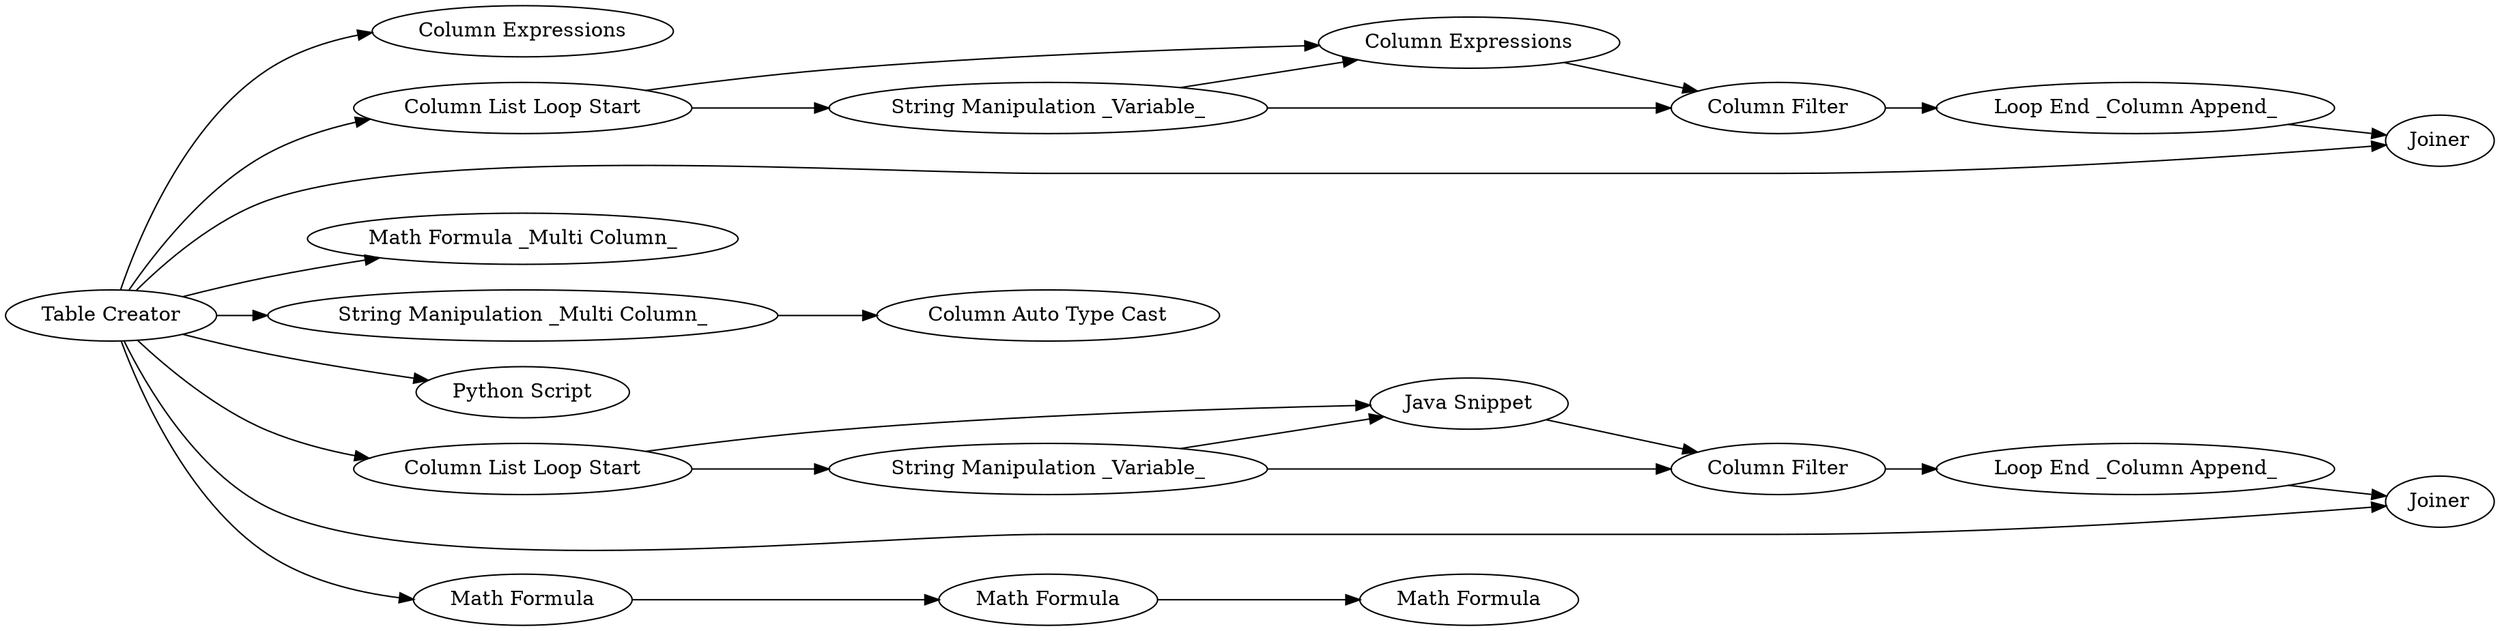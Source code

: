 digraph {
	1 [label="Table Creator"]
	2 [label="Column Expressions"]
	3 [label="Column List Loop Start"]
	4 [label="Column Expressions"]
	5 [label="String Manipulation _Variable_"]
	6 [label="Loop End _Column Append_"]
	7 [label="Column Filter"]
	8 [label=Joiner]
	9 [label="Math Formula _Multi Column_"]
	10 [label="String Manipulation _Multi Column_"]
	11 [label="Column Auto Type Cast"]
	12 [label="Python Script"]
	13 [label="Column List Loop Start"]
	14 [label="Loop End _Column Append_"]
	16 [label=Joiner]
	17 [label="Column Filter"]
	18 [label="Java Snippet"]
	19 [label="String Manipulation _Variable_"]
	20 [label="Math Formula"]
	21 [label="Math Formula"]
	22 [label="Math Formula"]
	1 -> 3
	1 -> 2
	1 -> 9
	1 -> 8
	1 -> 10
	1 -> 13
	1 -> 12
	1 -> 16
	1 -> 20
	3 -> 5
	3 -> 4
	4 -> 7
	5 -> 4
	5 -> 7
	6 -> 8
	7 -> 6
	10 -> 11
	13 -> 19
	13 -> 18
	14 -> 16
	17 -> 14
	18 -> 17
	19 -> 18
	19 -> 17
	20 -> 21
	21 -> 22
	rankdir=LR
}
